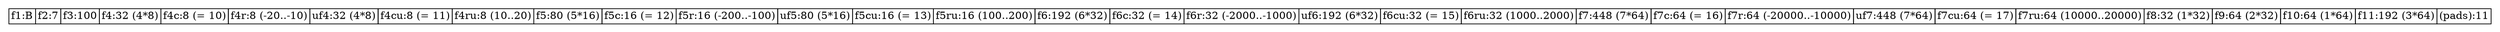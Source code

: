 digraph G {
  rankdir = LR;
  graph [splines=ortho];
  node [shape=plaintext];
  edge [arrowhead=vee];

  n0 [label=<
    <TABLE BORDER="0" CELLBORDER="1" CELLSPACING="0" TOOLTIP="Foo" HREF="#">
      <TR><TD>f1:B</TD><TD>f2:7</TD><TD>f3:100</TD><TD>f4:32 (4*8)</TD><TD>f4c:8 (= 10)</TD><TD>f4r:8 (-20..-10)</TD><TD>uf4:32 (4*8)</TD><TD>f4cu:8 (= 11)</TD><TD>f4ru:8 (10..20)</TD><TD>f5:80 (5*16)</TD><TD>f5c:16 (= 12)</TD><TD>f5r:16 (-200..-100)</TD><TD>uf5:80 (5*16)</TD><TD>f5cu:16 (= 13)</TD><TD>f5ru:16 (100..200)</TD><TD>f6:192 (6*32)</TD><TD>f6c:32 (= 14)</TD><TD>f6r:32 (-2000..-1000)</TD><TD>uf6:192 (6*32)</TD><TD>f6cu:32 (= 15)</TD><TD>f6ru:32 (1000..2000)</TD><TD>f7:448 (7*64)</TD><TD>f7c:64 (= 16)</TD><TD>f7r:64 (-20000..-10000)</TD><TD>uf7:448 (7*64)</TD><TD>f7cu:64 (= 17)</TD><TD>f7ru:64 (10000..20000)</TD><TD>f8:32 (1*32)</TD><TD>f9:64 (2*32)</TD><TD>f10:64 (1*64)</TD><TD>f11:192 (3*64)</TD><TD>(pads):11</TD></TR>
    </TABLE>
  >];

}